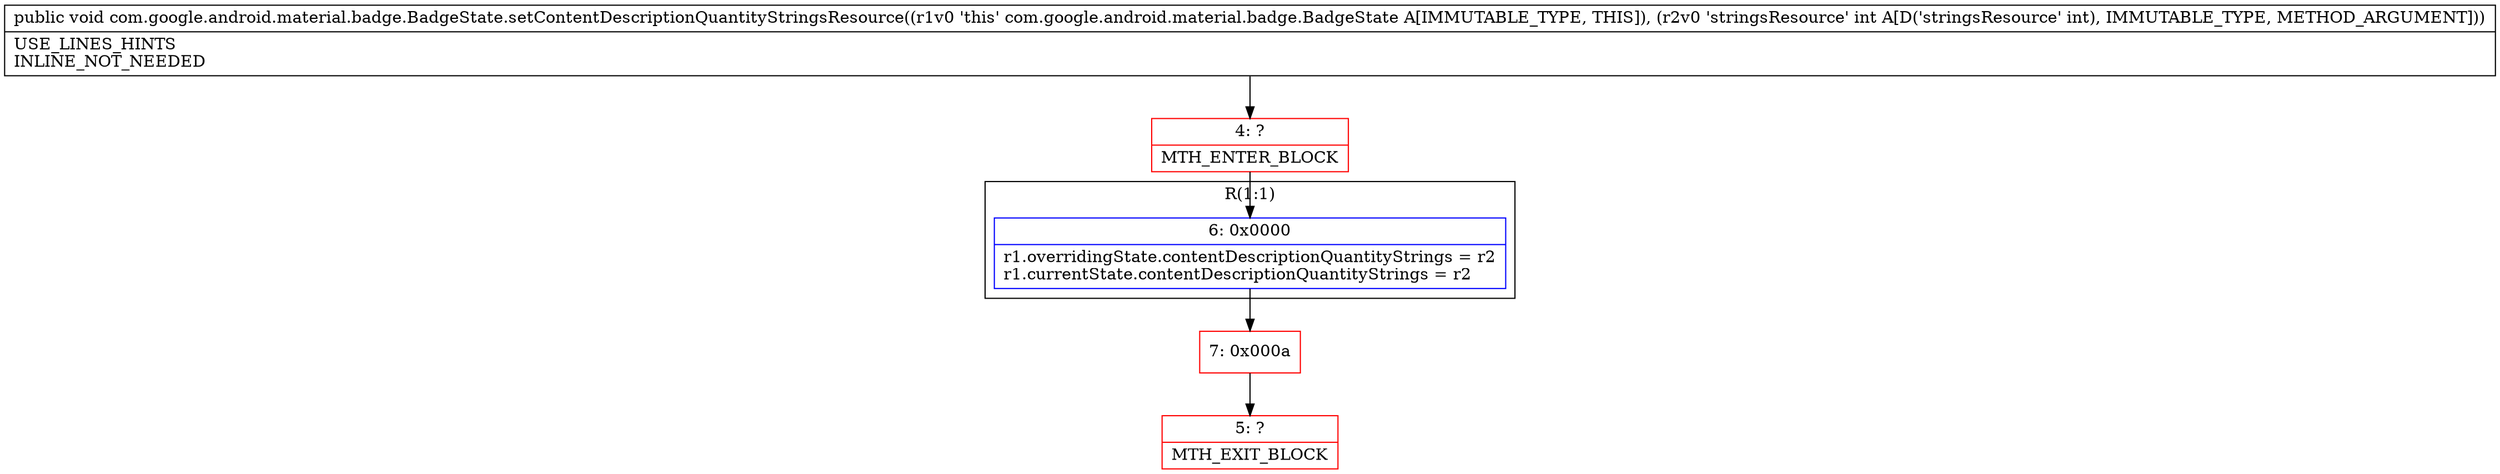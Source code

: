 digraph "CFG forcom.google.android.material.badge.BadgeState.setContentDescriptionQuantityStringsResource(I)V" {
subgraph cluster_Region_2146026332 {
label = "R(1:1)";
node [shape=record,color=blue];
Node_6 [shape=record,label="{6\:\ 0x0000|r1.overridingState.contentDescriptionQuantityStrings = r2\lr1.currentState.contentDescriptionQuantityStrings = r2\l}"];
}
Node_4 [shape=record,color=red,label="{4\:\ ?|MTH_ENTER_BLOCK\l}"];
Node_7 [shape=record,color=red,label="{7\:\ 0x000a}"];
Node_5 [shape=record,color=red,label="{5\:\ ?|MTH_EXIT_BLOCK\l}"];
MethodNode[shape=record,label="{public void com.google.android.material.badge.BadgeState.setContentDescriptionQuantityStringsResource((r1v0 'this' com.google.android.material.badge.BadgeState A[IMMUTABLE_TYPE, THIS]), (r2v0 'stringsResource' int A[D('stringsResource' int), IMMUTABLE_TYPE, METHOD_ARGUMENT]))  | USE_LINES_HINTS\lINLINE_NOT_NEEDED\l}"];
MethodNode -> Node_4;Node_6 -> Node_7;
Node_4 -> Node_6;
Node_7 -> Node_5;
}

